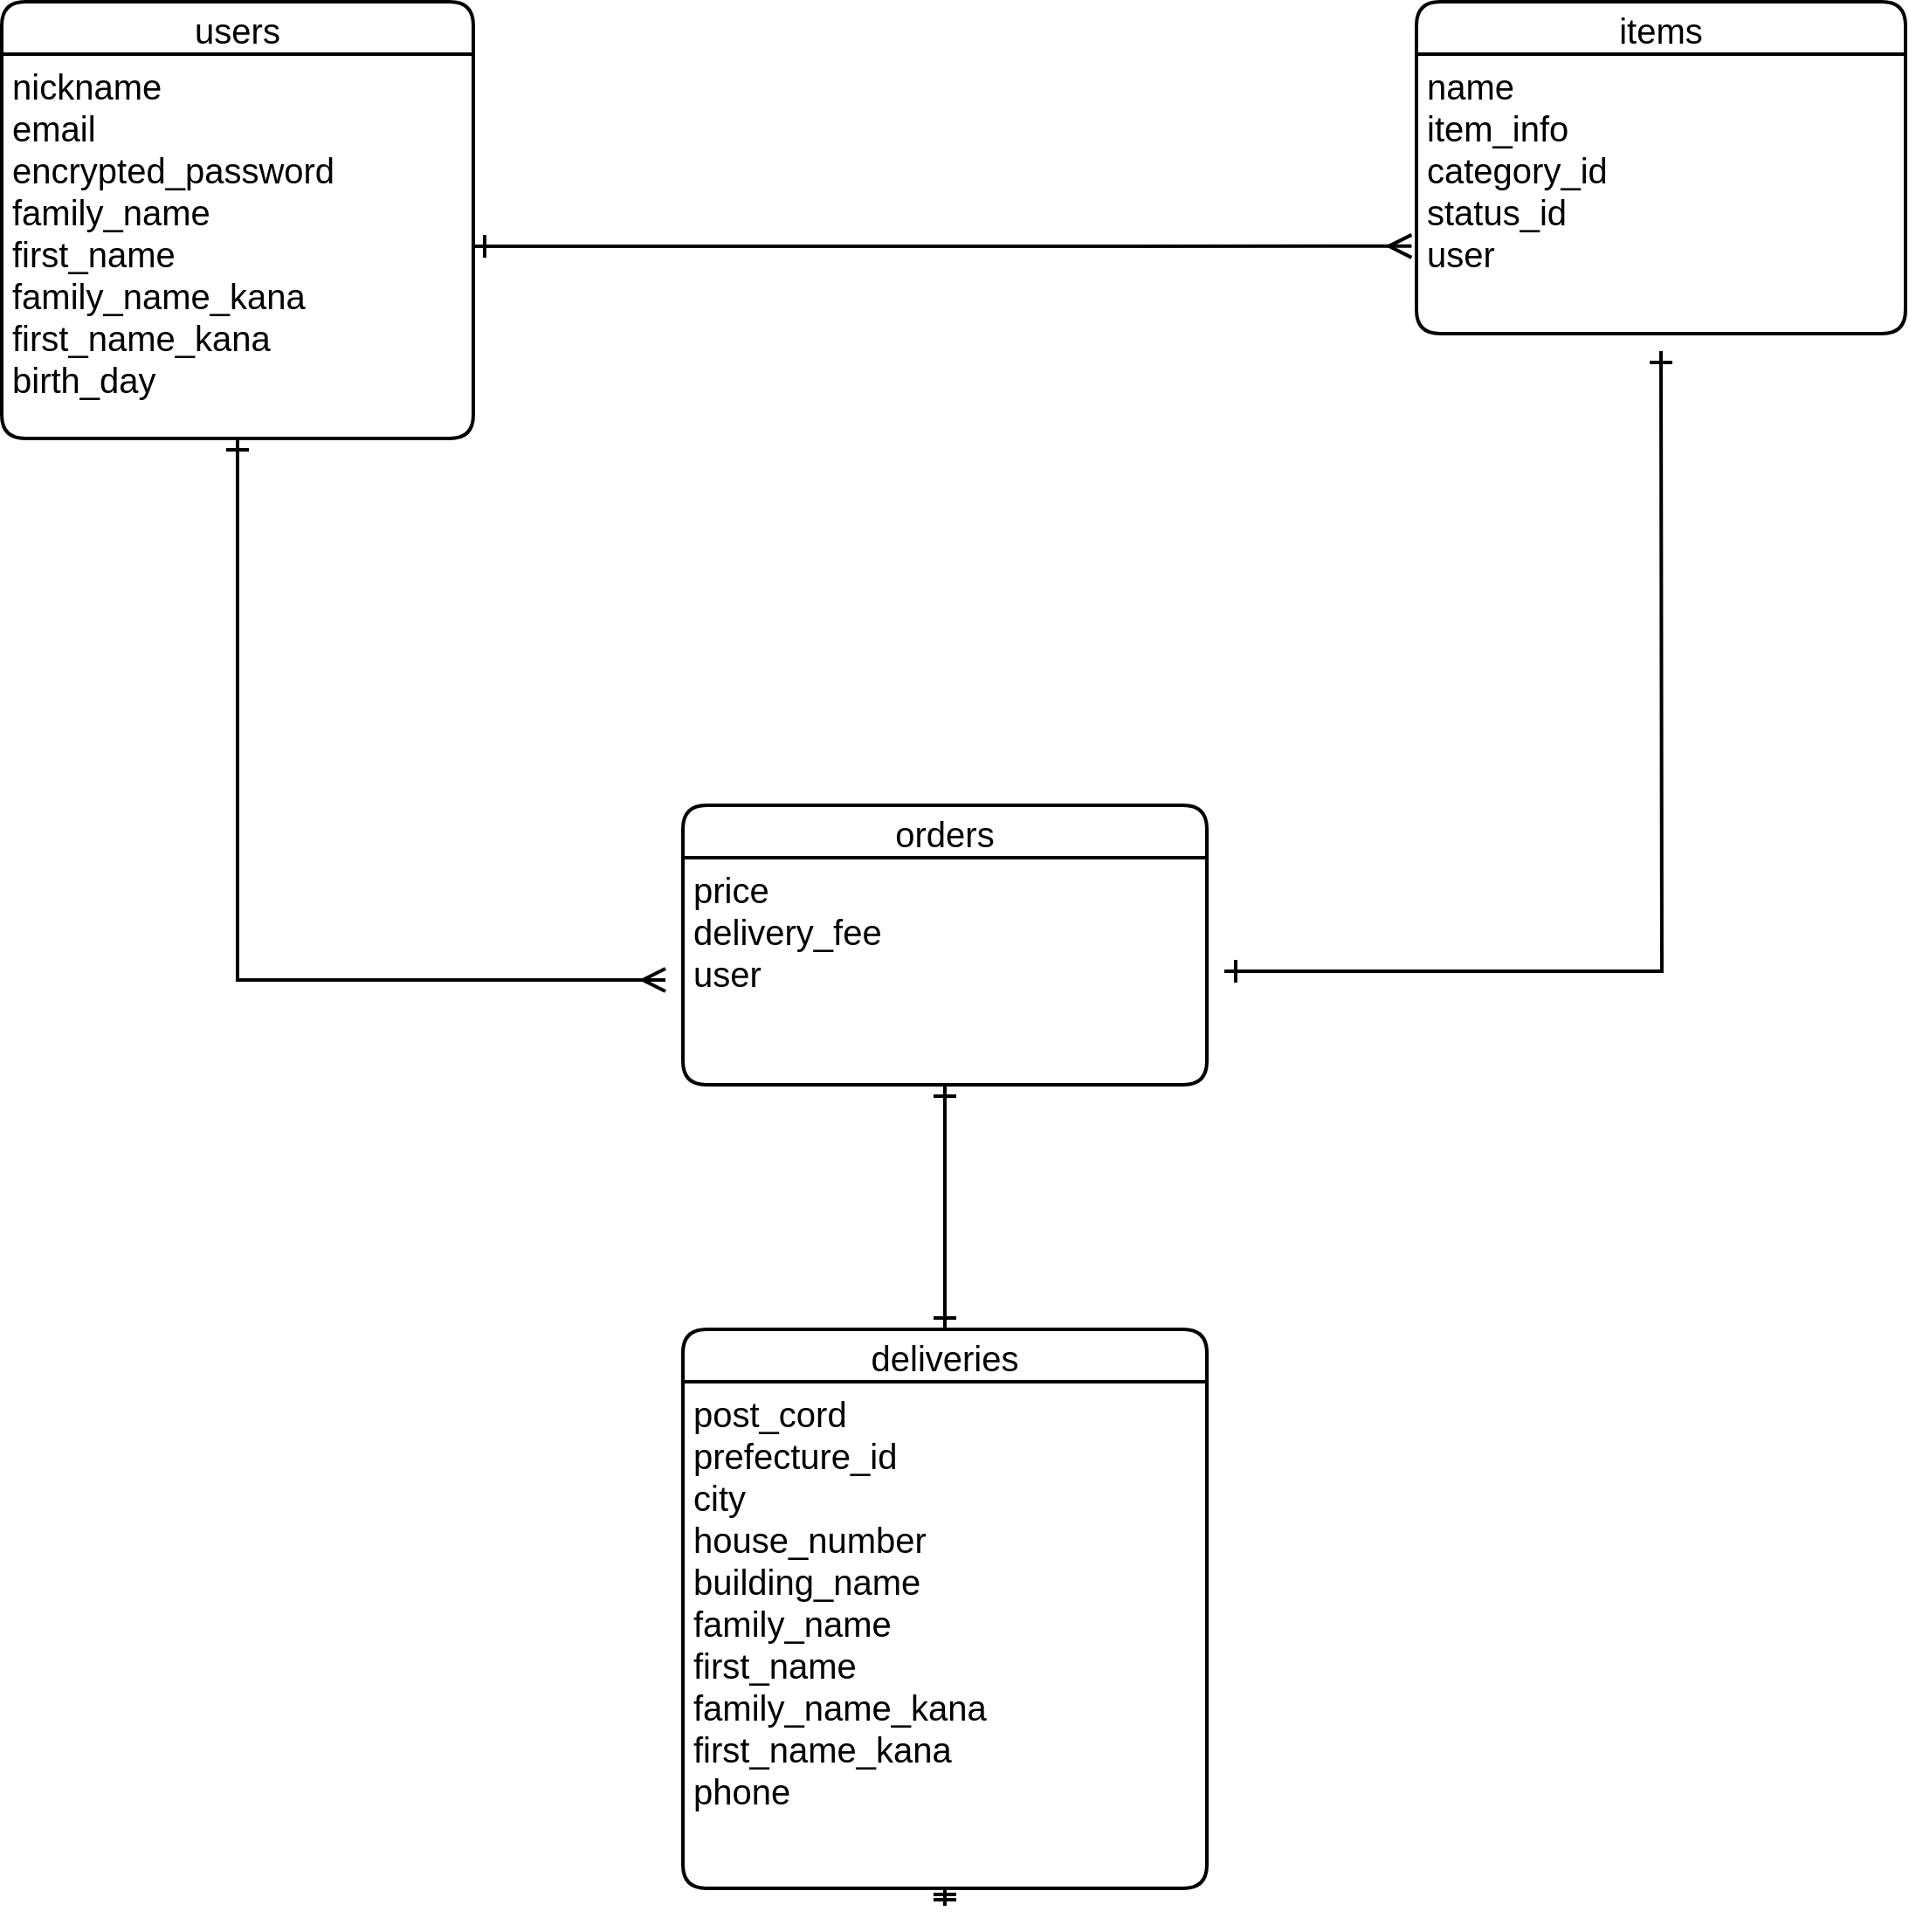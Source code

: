 <mxfile>
    <diagram id="y3XftZXZSAZ5kjOH6nx8" name="ページ1">
        <mxGraphModel dx="1803" dy="1736" grid="1" gridSize="10" guides="1" tooltips="1" connect="1" arrows="1" fold="1" page="1" pageScale="1" pageWidth="827" pageHeight="1169" math="0" shadow="0">
            <root>
                <mxCell id="0"/>
                <mxCell id="1" parent="0"/>
                <mxCell id="19" value="users" style="swimlane;childLayout=stackLayout;horizontal=1;startSize=30;horizontalStack=0;rounded=1;fontSize=20;fontStyle=0;strokeWidth=2;resizeParent=0;resizeLast=1;shadow=0;dashed=0;align=center;" parent="1" vertex="1">
                    <mxGeometry x="-540" y="-720" width="270" height="250" as="geometry"/>
                </mxCell>
                <mxCell id="20" value="nickname&#10;email&#10;encrypted_password&#10;family_name&#10;first_name&#10;family_name_kana&#10;first_name_kana&#10;birth_day" style="align=left;strokeColor=none;fillColor=none;spacingLeft=4;fontSize=20;verticalAlign=top;resizable=0;rotatable=0;part=1;" parent="19" vertex="1">
                    <mxGeometry y="30" width="270" height="220" as="geometry"/>
                </mxCell>
                <mxCell id="21" value="items" style="swimlane;childLayout=stackLayout;horizontal=1;startSize=30;horizontalStack=0;rounded=1;fontSize=20;fontStyle=0;strokeWidth=2;resizeParent=0;resizeLast=1;shadow=0;dashed=0;align=center;" parent="1" vertex="1">
                    <mxGeometry x="270" y="-720" width="280" height="190" as="geometry"/>
                </mxCell>
                <mxCell id="22" value="name&#10;item_info&#10;category_id&#10;status_id&#10;user" style="align=left;strokeColor=none;fillColor=none;spacingLeft=4;fontSize=20;verticalAlign=top;resizable=0;rotatable=0;part=1;" parent="21" vertex="1">
                    <mxGeometry y="30" width="280" height="160" as="geometry"/>
                </mxCell>
                <mxCell id="78" value="deliveries" style="swimlane;childLayout=stackLayout;horizontal=1;startSize=30;horizontalStack=0;rounded=1;fontSize=20;fontStyle=0;strokeWidth=2;resizeParent=0;resizeLast=1;shadow=0;dashed=0;align=center;" parent="1" vertex="1">
                    <mxGeometry x="-150" y="40" width="300" height="320" as="geometry"/>
                </mxCell>
                <mxCell id="79" value="post_cord&#10;prefecture_id&#10;city&#10;house_number&#10;building_name&#10;family_name&#10;first_name&#10;family_name_kana&#10;first_name_kana&#10;phone&#10;" style="align=left;strokeColor=none;fillColor=none;spacingLeft=4;fontSize=20;verticalAlign=top;resizable=0;rotatable=0;part=1;" parent="78" vertex="1">
                    <mxGeometry y="30" width="300" height="290" as="geometry"/>
                </mxCell>
                <mxCell id="97" style="edgeStyle=none;rounded=0;orthogonalLoop=1;jettySize=auto;html=1;exitX=0.5;exitY=1;exitDx=0;exitDy=0;fontSize=20;startArrow=ERone;startFill=0;endArrow=ERone;endFill=0;startSize=10;endSize=10;sourcePerimeterSpacing=10;targetPerimeterSpacing=10;strokeWidth=2;" parent="78" source="79" target="79" edge="1">
                    <mxGeometry relative="1" as="geometry"/>
                </mxCell>
                <mxCell id="92" value="orders" style="swimlane;childLayout=stackLayout;horizontal=1;startSize=30;horizontalStack=0;rounded=1;fontSize=20;fontStyle=0;strokeWidth=2;resizeParent=0;resizeLast=1;shadow=0;dashed=0;align=center;" parent="1" vertex="1">
                    <mxGeometry x="-150" y="-260" width="300" height="160" as="geometry"/>
                </mxCell>
                <mxCell id="93" value="price&#10;delivery_fee&#10;user" style="align=left;strokeColor=none;fillColor=none;spacingLeft=4;fontSize=20;verticalAlign=top;resizable=0;rotatable=0;part=1;" parent="92" vertex="1">
                    <mxGeometry y="30" width="300" height="130" as="geometry"/>
                </mxCell>
                <mxCell id="95" style="edgeStyle=orthogonalEdgeStyle;rounded=0;orthogonalLoop=1;jettySize=auto;html=1;fontSize=20;startArrow=ERmany;startFill=0;endArrow=ERone;endFill=0;startSize=10;endSize=10;sourcePerimeterSpacing=10;targetPerimeterSpacing=10;strokeWidth=2;entryX=0.5;entryY=1;entryDx=0;entryDy=0;" parent="1" source="93" target="20" edge="1">
                    <mxGeometry relative="1" as="geometry">
                        <mxPoint x="-410" y="-120" as="targetPoint"/>
                        <Array as="points">
                            <mxPoint x="-405" y="-160"/>
                        </Array>
                    </mxGeometry>
                </mxCell>
                <mxCell id="101" style="rounded=0;orthogonalLoop=1;jettySize=auto;html=1;exitX=1;exitY=0.5;exitDx=0;exitDy=0;entryX=-0.01;entryY=0.687;entryDx=0;entryDy=0;entryPerimeter=0;fontSize=20;startArrow=ERone;startFill=0;endArrow=ERmany;endFill=0;startSize=10;endSize=10;sourcePerimeterSpacing=10;targetPerimeterSpacing=10;strokeWidth=2;" parent="1" source="20" target="22" edge="1">
                    <mxGeometry relative="1" as="geometry"/>
                </mxCell>
                <mxCell id="102" style="edgeStyle=none;rounded=0;orthogonalLoop=1;jettySize=auto;html=1;exitX=0.5;exitY=1;exitDx=0;exitDy=0;entryX=0.5;entryY=0;entryDx=0;entryDy=0;fontSize=20;startArrow=ERone;startFill=0;endArrow=ERone;endFill=0;startSize=10;endSize=10;sourcePerimeterSpacing=10;targetPerimeterSpacing=10;strokeWidth=2;" parent="1" source="93" target="78" edge="1">
                    <mxGeometry relative="1" as="geometry"/>
                </mxCell>
                <mxCell id="104" style="edgeStyle=orthogonalEdgeStyle;rounded=0;orthogonalLoop=1;jettySize=auto;html=1;fontSize=20;startArrow=ERone;startFill=0;endArrow=ERone;endFill=0;startSize=10;endSize=10;sourcePerimeterSpacing=10;targetPerimeterSpacing=10;strokeWidth=2;" parent="1" source="93" edge="1">
                    <mxGeometry relative="1" as="geometry">
                        <mxPoint x="410" y="-520" as="targetPoint"/>
                    </mxGeometry>
                </mxCell>
            </root>
        </mxGraphModel>
    </diagram>
</mxfile>